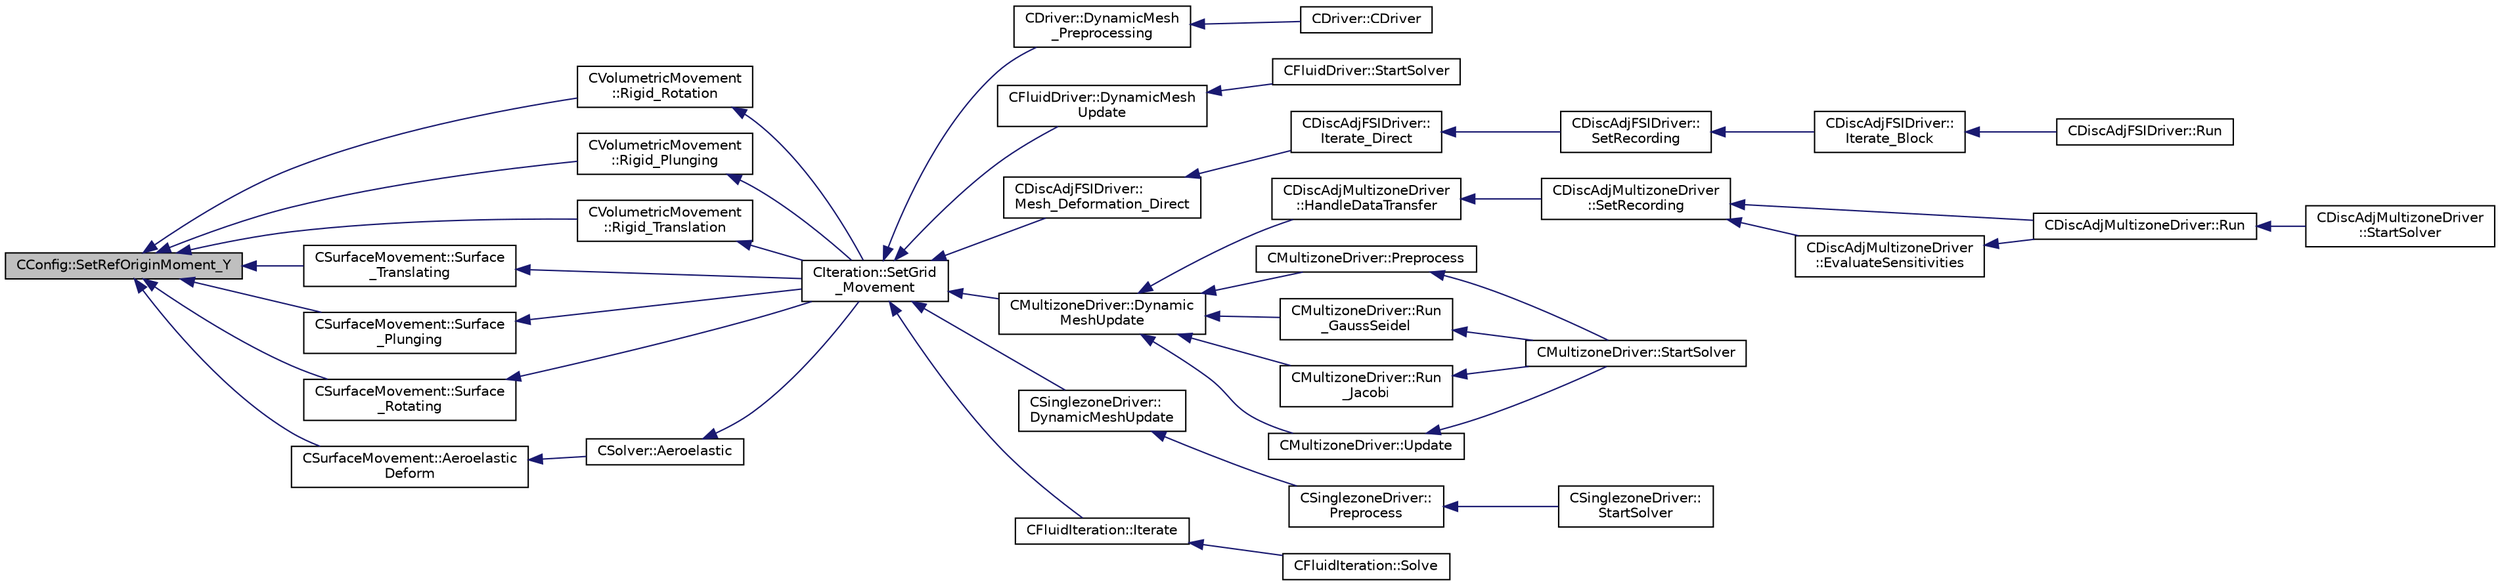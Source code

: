 digraph "CConfig::SetRefOriginMoment_Y"
{
  edge [fontname="Helvetica",fontsize="10",labelfontname="Helvetica",labelfontsize="10"];
  node [fontname="Helvetica",fontsize="10",shape=record];
  rankdir="LR";
  Node15383 [label="CConfig::SetRefOriginMoment_Y",height=0.2,width=0.4,color="black", fillcolor="grey75", style="filled", fontcolor="black"];
  Node15383 -> Node15384 [dir="back",color="midnightblue",fontsize="10",style="solid",fontname="Helvetica"];
  Node15384 [label="CVolumetricMovement\l::Rigid_Rotation",height=0.2,width=0.4,color="black", fillcolor="white", style="filled",URL="$class_c_volumetric_movement.html#a316597f05a787ca1b683aba66214110b",tooltip="Unsteady grid movement using rigid mesh rotation. "];
  Node15384 -> Node15385 [dir="back",color="midnightblue",fontsize="10",style="solid",fontname="Helvetica"];
  Node15385 [label="CIteration::SetGrid\l_Movement",height=0.2,width=0.4,color="black", fillcolor="white", style="filled",URL="$class_c_iteration.html#a7b36785762f6b0c214569b185b858b6c",tooltip="Updates the positions and grid velocities for dynamic meshes between physical time steps..."];
  Node15385 -> Node15386 [dir="back",color="midnightblue",fontsize="10",style="solid",fontname="Helvetica"];
  Node15386 [label="CDriver::DynamicMesh\l_Preprocessing",height=0.2,width=0.4,color="black", fillcolor="white", style="filled",URL="$class_c_driver.html#af585d91d9c08dbddcc2b3e67dd5f5af9",tooltip="GridMovement_Preprocessing. "];
  Node15386 -> Node15387 [dir="back",color="midnightblue",fontsize="10",style="solid",fontname="Helvetica"];
  Node15387 [label="CDriver::CDriver",height=0.2,width=0.4,color="black", fillcolor="white", style="filled",URL="$class_c_driver.html#a3fca4a013a6efa9bbb38fe78a86b5f3d",tooltip="Constructor of the class. "];
  Node15385 -> Node15388 [dir="back",color="midnightblue",fontsize="10",style="solid",fontname="Helvetica"];
  Node15388 [label="CFluidDriver::DynamicMesh\lUpdate",height=0.2,width=0.4,color="black", fillcolor="white", style="filled",URL="$class_c_fluid_driver.html#a4eee67049f34a1875a42afa470e9f828",tooltip="Perform a dynamic mesh deformation, included grid velocity computation and the update of the multigri..."];
  Node15388 -> Node15389 [dir="back",color="midnightblue",fontsize="10",style="solid",fontname="Helvetica"];
  Node15389 [label="CFluidDriver::StartSolver",height=0.2,width=0.4,color="black", fillcolor="white", style="filled",URL="$class_c_fluid_driver.html#a1c122d5a4b5f562f69a84aef2b8bd6d5",tooltip="Launch the computation for all zones and all physics. "];
  Node15385 -> Node15390 [dir="back",color="midnightblue",fontsize="10",style="solid",fontname="Helvetica"];
  Node15390 [label="CDiscAdjFSIDriver::\lMesh_Deformation_Direct",height=0.2,width=0.4,color="black", fillcolor="white", style="filled",URL="$class_c_disc_adj_f_s_i_driver.html#ad683500d6b3773af342165b1b18f5c59",tooltip="Run a direct mesh deformation. "];
  Node15390 -> Node15391 [dir="back",color="midnightblue",fontsize="10",style="solid",fontname="Helvetica"];
  Node15391 [label="CDiscAdjFSIDriver::\lIterate_Direct",height=0.2,width=0.4,color="black", fillcolor="white", style="filled",URL="$class_c_disc_adj_f_s_i_driver.html#acd9e7f14d860522e48ba2b6db34efd49",tooltip="Iterate the direct solver for recording. "];
  Node15391 -> Node15392 [dir="back",color="midnightblue",fontsize="10",style="solid",fontname="Helvetica"];
  Node15392 [label="CDiscAdjFSIDriver::\lSetRecording",height=0.2,width=0.4,color="black", fillcolor="white", style="filled",URL="$class_c_disc_adj_f_s_i_driver.html#ab07394a77802e469a321ccd1b10cb988",tooltip="Set the recording for a Discrete Adjoint iteration for the FSI problem. "];
  Node15392 -> Node15393 [dir="back",color="midnightblue",fontsize="10",style="solid",fontname="Helvetica"];
  Node15393 [label="CDiscAdjFSIDriver::\lIterate_Block",height=0.2,width=0.4,color="black", fillcolor="white", style="filled",URL="$class_c_disc_adj_f_s_i_driver.html#a84949f139fa795b7d34d6ff77e82eb5c",tooltip="Iterate a certain block for adjoint FSI - may be the whole set of variables or independent and subite..."];
  Node15393 -> Node15394 [dir="back",color="midnightblue",fontsize="10",style="solid",fontname="Helvetica"];
  Node15394 [label="CDiscAdjFSIDriver::Run",height=0.2,width=0.4,color="black", fillcolor="white", style="filled",URL="$class_c_disc_adj_f_s_i_driver.html#a2e965d6e9c4dcfc296077cae225cab21",tooltip="Run a Discrete Adjoint iteration for the FSI problem. "];
  Node15385 -> Node15395 [dir="back",color="midnightblue",fontsize="10",style="solid",fontname="Helvetica"];
  Node15395 [label="CMultizoneDriver::Dynamic\lMeshUpdate",height=0.2,width=0.4,color="black", fillcolor="white", style="filled",URL="$class_c_multizone_driver.html#ad28a95a48e9750237a5e2b1bf2c4aac9",tooltip="Perform a dynamic mesh deformation, included grid velocity computation and the update of the multigri..."];
  Node15395 -> Node15396 [dir="back",color="midnightblue",fontsize="10",style="solid",fontname="Helvetica"];
  Node15396 [label="CDiscAdjMultizoneDriver\l::HandleDataTransfer",height=0.2,width=0.4,color="black", fillcolor="white", style="filled",URL="$class_c_disc_adj_multizone_driver.html#ab33de05a7a1f77dcf60014a4a35dd4f1",tooltip="Transfer data between zones and update grids when required. "];
  Node15396 -> Node15397 [dir="back",color="midnightblue",fontsize="10",style="solid",fontname="Helvetica"];
  Node15397 [label="CDiscAdjMultizoneDriver\l::SetRecording",height=0.2,width=0.4,color="black", fillcolor="white", style="filled",URL="$class_c_disc_adj_multizone_driver.html#a441f8669a04147aacab7df463e1dd021",tooltip="Record one iteration of the primal problem within each zone. "];
  Node15397 -> Node15398 [dir="back",color="midnightblue",fontsize="10",style="solid",fontname="Helvetica"];
  Node15398 [label="CDiscAdjMultizoneDriver::Run",height=0.2,width=0.4,color="black", fillcolor="white", style="filled",URL="$class_c_disc_adj_multizone_driver.html#af996aecdb6d20aa4fc81c9b67295abf5",tooltip="[Overload] Run an discrete adjoint update of all solvers within multiple zones. "];
  Node15398 -> Node15399 [dir="back",color="midnightblue",fontsize="10",style="solid",fontname="Helvetica"];
  Node15399 [label="CDiscAdjMultizoneDriver\l::StartSolver",height=0.2,width=0.4,color="black", fillcolor="white", style="filled",URL="$class_c_disc_adj_multizone_driver.html#a75de0a1a482ceeed4301a384f1515092",tooltip="[Overload] Launch the computation for discrete adjoint multizone problems. "];
  Node15397 -> Node15400 [dir="back",color="midnightblue",fontsize="10",style="solid",fontname="Helvetica"];
  Node15400 [label="CDiscAdjMultizoneDriver\l::EvaluateSensitivities",height=0.2,width=0.4,color="black", fillcolor="white", style="filled",URL="$class_c_disc_adj_multizone_driver.html#ac2789097629674cfb7d4de64954024df",tooltip="Evaluate sensitivites for the current adjoint solution and output files. "];
  Node15400 -> Node15398 [dir="back",color="midnightblue",fontsize="10",style="solid",fontname="Helvetica"];
  Node15395 -> Node15401 [dir="back",color="midnightblue",fontsize="10",style="solid",fontname="Helvetica"];
  Node15401 [label="CMultizoneDriver::Preprocess",height=0.2,width=0.4,color="black", fillcolor="white", style="filled",URL="$class_c_multizone_driver.html#a29c97f0dff69501feb7d5f8fe2670088",tooltip="Preprocess the multizone iteration. "];
  Node15401 -> Node15402 [dir="back",color="midnightblue",fontsize="10",style="solid",fontname="Helvetica"];
  Node15402 [label="CMultizoneDriver::StartSolver",height=0.2,width=0.4,color="black", fillcolor="white", style="filled",URL="$class_c_multizone_driver.html#a03cfc000c383ef0d86d34e1c6aef5ff3",tooltip="[Overload] Launch the computation for multizone problems. "];
  Node15395 -> Node15403 [dir="back",color="midnightblue",fontsize="10",style="solid",fontname="Helvetica"];
  Node15403 [label="CMultizoneDriver::Run\l_GaussSeidel",height=0.2,width=0.4,color="black", fillcolor="white", style="filled",URL="$class_c_multizone_driver.html#a8036223cdbe0c0d4552f17f6bad9189b",tooltip="Run a Block Gauss-Seidel iteration in all physical zones. "];
  Node15403 -> Node15402 [dir="back",color="midnightblue",fontsize="10",style="solid",fontname="Helvetica"];
  Node15395 -> Node15404 [dir="back",color="midnightblue",fontsize="10",style="solid",fontname="Helvetica"];
  Node15404 [label="CMultizoneDriver::Run\l_Jacobi",height=0.2,width=0.4,color="black", fillcolor="white", style="filled",URL="$class_c_multizone_driver.html#a1bf2824daac5a10e8fb7387676eee338",tooltip="Run a Block-Jacobi iteration in all physical zones. "];
  Node15404 -> Node15402 [dir="back",color="midnightblue",fontsize="10",style="solid",fontname="Helvetica"];
  Node15395 -> Node15405 [dir="back",color="midnightblue",fontsize="10",style="solid",fontname="Helvetica"];
  Node15405 [label="CMultizoneDriver::Update",height=0.2,width=0.4,color="black", fillcolor="white", style="filled",URL="$class_c_multizone_driver.html#ac5d960382730c14b035965906cf02cb6",tooltip="Update the dual-time solution within multiple zones. "];
  Node15405 -> Node15402 [dir="back",color="midnightblue",fontsize="10",style="solid",fontname="Helvetica"];
  Node15385 -> Node15406 [dir="back",color="midnightblue",fontsize="10",style="solid",fontname="Helvetica"];
  Node15406 [label="CSinglezoneDriver::\lDynamicMeshUpdate",height=0.2,width=0.4,color="black", fillcolor="white", style="filled",URL="$class_c_singlezone_driver.html#a8cf4c7786b495d459818b656a7f6a357",tooltip="Perform a dynamic mesh deformation, included grid velocity computation and the update of the multigri..."];
  Node15406 -> Node15407 [dir="back",color="midnightblue",fontsize="10",style="solid",fontname="Helvetica"];
  Node15407 [label="CSinglezoneDriver::\lPreprocess",height=0.2,width=0.4,color="black", fillcolor="white", style="filled",URL="$class_c_singlezone_driver.html#adc6587c2d0cd656a4fbdebaf611fbbc8",tooltip="Preprocess the single-zone iteration. "];
  Node15407 -> Node15408 [dir="back",color="midnightblue",fontsize="10",style="solid",fontname="Helvetica"];
  Node15408 [label="CSinglezoneDriver::\lStartSolver",height=0.2,width=0.4,color="black", fillcolor="white", style="filled",URL="$class_c_singlezone_driver.html#a6eb4215f7ee740a6d5edb798110ce44a",tooltip="[Overload] Launch the computation for single-zone problems. "];
  Node15385 -> Node15409 [dir="back",color="midnightblue",fontsize="10",style="solid",fontname="Helvetica"];
  Node15409 [label="CFluidIteration::Iterate",height=0.2,width=0.4,color="black", fillcolor="white", style="filled",URL="$class_c_fluid_iteration.html#ab1379b4cba3d8c893395123fb6030986",tooltip="Perform a single iteration of the fluid system. "];
  Node15409 -> Node15410 [dir="back",color="midnightblue",fontsize="10",style="solid",fontname="Helvetica"];
  Node15410 [label="CFluidIteration::Solve",height=0.2,width=0.4,color="black", fillcolor="white", style="filled",URL="$class_c_fluid_iteration.html#ae22cd342c9c9d2ea5ac3f5103394ff80",tooltip="Iterate the fluid system for a number of Inner_Iter iterations. "];
  Node15383 -> Node15411 [dir="back",color="midnightblue",fontsize="10",style="solid",fontname="Helvetica"];
  Node15411 [label="CVolumetricMovement\l::Rigid_Plunging",height=0.2,width=0.4,color="black", fillcolor="white", style="filled",URL="$class_c_volumetric_movement.html#a886e5096f246aec19af2b98bad3e39b2",tooltip="Unsteady plunging grid movement using rigid mesh motion. "];
  Node15411 -> Node15385 [dir="back",color="midnightblue",fontsize="10",style="solid",fontname="Helvetica"];
  Node15383 -> Node15412 [dir="back",color="midnightblue",fontsize="10",style="solid",fontname="Helvetica"];
  Node15412 [label="CVolumetricMovement\l::Rigid_Translation",height=0.2,width=0.4,color="black", fillcolor="white", style="filled",URL="$class_c_volumetric_movement.html#a00368e3044dd07d74e1fafdc11980644",tooltip="Unsteady translational grid movement using rigid mesh motion. "];
  Node15412 -> Node15385 [dir="back",color="midnightblue",fontsize="10",style="solid",fontname="Helvetica"];
  Node15383 -> Node15413 [dir="back",color="midnightblue",fontsize="10",style="solid",fontname="Helvetica"];
  Node15413 [label="CSurfaceMovement::Surface\l_Translating",height=0.2,width=0.4,color="black", fillcolor="white", style="filled",URL="$class_c_surface_movement.html#aaa5e3a14a55a7d1fe4c00b8cd195497f",tooltip="Computes the displacement of a translating surface for a dynamic mesh simulation. ..."];
  Node15413 -> Node15385 [dir="back",color="midnightblue",fontsize="10",style="solid",fontname="Helvetica"];
  Node15383 -> Node15414 [dir="back",color="midnightblue",fontsize="10",style="solid",fontname="Helvetica"];
  Node15414 [label="CSurfaceMovement::Surface\l_Plunging",height=0.2,width=0.4,color="black", fillcolor="white", style="filled",URL="$class_c_surface_movement.html#a46b4020fed71fc432c22eef4c1a3a9bb",tooltip="Computes the displacement of a plunging surface for a dynamic mesh simulation. "];
  Node15414 -> Node15385 [dir="back",color="midnightblue",fontsize="10",style="solid",fontname="Helvetica"];
  Node15383 -> Node15415 [dir="back",color="midnightblue",fontsize="10",style="solid",fontname="Helvetica"];
  Node15415 [label="CSurfaceMovement::Surface\l_Rotating",height=0.2,width=0.4,color="black", fillcolor="white", style="filled",URL="$class_c_surface_movement.html#afe7ab1e988862c31e5ab53ef51b63149",tooltip="Computes the displacement of a rotating surface for a dynamic mesh simulation. "];
  Node15415 -> Node15385 [dir="back",color="midnightblue",fontsize="10",style="solid",fontname="Helvetica"];
  Node15383 -> Node15416 [dir="back",color="midnightblue",fontsize="10",style="solid",fontname="Helvetica"];
  Node15416 [label="CSurfaceMovement::Aeroelastic\lDeform",height=0.2,width=0.4,color="black", fillcolor="white", style="filled",URL="$class_c_surface_movement.html#a3576789424ca6d19f6510d94f832cbb9",tooltip="Unsteady aeroelastic grid movement by deforming the mesh. "];
  Node15416 -> Node15417 [dir="back",color="midnightblue",fontsize="10",style="solid",fontname="Helvetica"];
  Node15417 [label="CSolver::Aeroelastic",height=0.2,width=0.4,color="black", fillcolor="white", style="filled",URL="$class_c_solver.html#af130046f03f282501efef2c117af6ced",tooltip="Prepares and solves the aeroelastic equations. "];
  Node15417 -> Node15385 [dir="back",color="midnightblue",fontsize="10",style="solid",fontname="Helvetica"];
}
